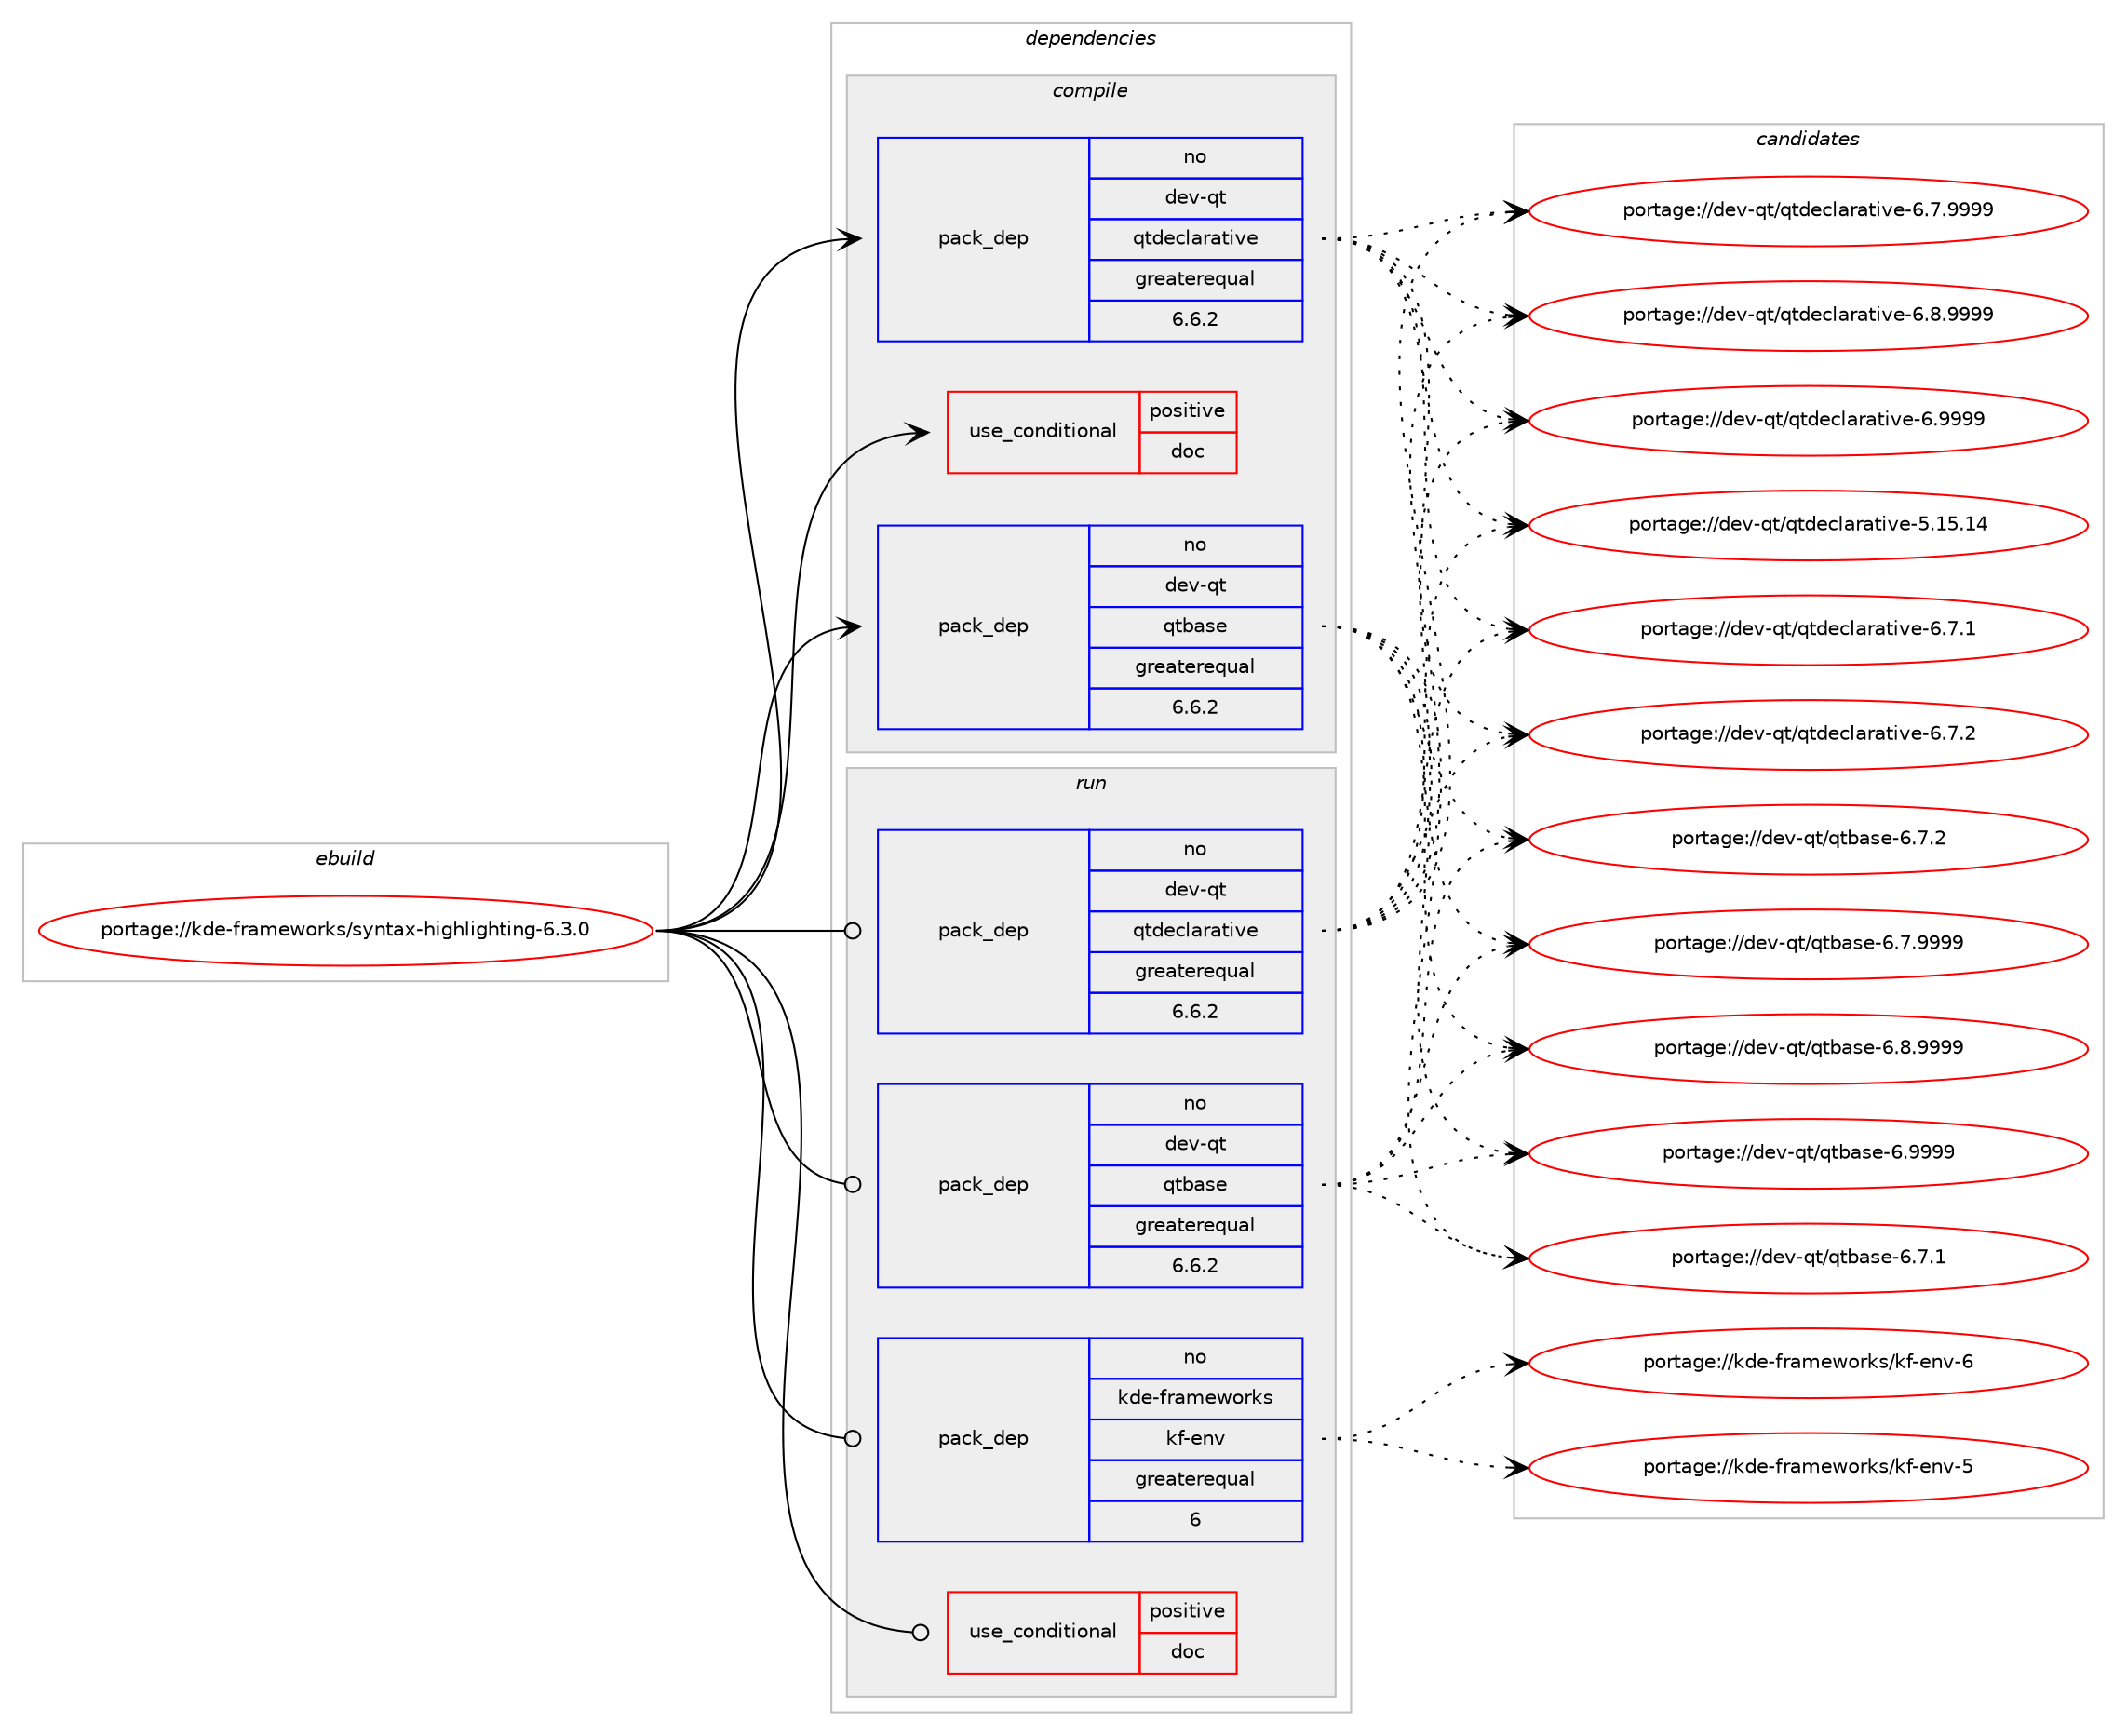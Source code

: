digraph prolog {

# *************
# Graph options
# *************

newrank=true;
concentrate=true;
compound=true;
graph [rankdir=LR,fontname=Helvetica,fontsize=10,ranksep=1.5];#, ranksep=2.5, nodesep=0.2];
edge  [arrowhead=vee];
node  [fontname=Helvetica,fontsize=10];

# **********
# The ebuild
# **********

subgraph cluster_leftcol {
color=gray;
rank=same;
label=<<i>ebuild</i>>;
id [label="portage://kde-frameworks/syntax-highlighting-6.3.0", color=red, width=4, href="../kde-frameworks/syntax-highlighting-6.3.0.svg"];
}

# ****************
# The dependencies
# ****************

subgraph cluster_midcol {
color=gray;
label=<<i>dependencies</i>>;
subgraph cluster_compile {
fillcolor="#eeeeee";
style=filled;
label=<<i>compile</i>>;
subgraph cond66754 {
dependency138258 [label=<<TABLE BORDER="0" CELLBORDER="1" CELLSPACING="0" CELLPADDING="4"><TR><TD ROWSPAN="3" CELLPADDING="10">use_conditional</TD></TR><TR><TD>positive</TD></TR><TR><TD>doc</TD></TR></TABLE>>, shape=none, color=red];
# *** BEGIN UNKNOWN DEPENDENCY TYPE (TODO) ***
# dependency138258 -> package_dependency(portage://kde-frameworks/syntax-highlighting-6.3.0,install,no,dev-qt,qt-docs,none,[,,],[slot(6)],[])
# *** END UNKNOWN DEPENDENCY TYPE (TODO) ***

}
id:e -> dependency138258:w [weight=20,style="solid",arrowhead="vee"];
# *** BEGIN UNKNOWN DEPENDENCY TYPE (TODO) ***
# id -> package_dependency(portage://kde-frameworks/syntax-highlighting-6.3.0,install,no,dev-libs,xerces-c,none,[,,],[],[])
# *** END UNKNOWN DEPENDENCY TYPE (TODO) ***

subgraph pack69509 {
dependency138259 [label=<<TABLE BORDER="0" CELLBORDER="1" CELLSPACING="0" CELLPADDING="4" WIDTH="220"><TR><TD ROWSPAN="6" CELLPADDING="30">pack_dep</TD></TR><TR><TD WIDTH="110">no</TD></TR><TR><TD>dev-qt</TD></TR><TR><TD>qtbase</TD></TR><TR><TD>greaterequal</TD></TR><TR><TD>6.6.2</TD></TR></TABLE>>, shape=none, color=blue];
}
id:e -> dependency138259:w [weight=20,style="solid",arrowhead="vee"];
# *** BEGIN UNKNOWN DEPENDENCY TYPE (TODO) ***
# id -> package_dependency(portage://kde-frameworks/syntax-highlighting-6.3.0,install,no,dev-qt,qtbase,none,[,,],[slot(6)],[])
# *** END UNKNOWN DEPENDENCY TYPE (TODO) ***

subgraph pack69510 {
dependency138260 [label=<<TABLE BORDER="0" CELLBORDER="1" CELLSPACING="0" CELLPADDING="4" WIDTH="220"><TR><TD ROWSPAN="6" CELLPADDING="30">pack_dep</TD></TR><TR><TD WIDTH="110">no</TD></TR><TR><TD>dev-qt</TD></TR><TR><TD>qtdeclarative</TD></TR><TR><TD>greaterequal</TD></TR><TR><TD>6.6.2</TD></TR></TABLE>>, shape=none, color=blue];
}
id:e -> dependency138260:w [weight=20,style="solid",arrowhead="vee"];
}
subgraph cluster_compileandrun {
fillcolor="#eeeeee";
style=filled;
label=<<i>compile and run</i>>;
}
subgraph cluster_run {
fillcolor="#eeeeee";
style=filled;
label=<<i>run</i>>;
subgraph cond66755 {
dependency138261 [label=<<TABLE BORDER="0" CELLBORDER="1" CELLSPACING="0" CELLPADDING="4"><TR><TD ROWSPAN="3" CELLPADDING="10">use_conditional</TD></TR><TR><TD>positive</TD></TR><TR><TD>doc</TD></TR></TABLE>>, shape=none, color=red];
# *** BEGIN UNKNOWN DEPENDENCY TYPE (TODO) ***
# dependency138261 -> package_dependency(portage://kde-frameworks/syntax-highlighting-6.3.0,run,no,dev-qt,qt-docs,none,[,,],[slot(6)],[])
# *** END UNKNOWN DEPENDENCY TYPE (TODO) ***

}
id:e -> dependency138261:w [weight=20,style="solid",arrowhead="odot"];
subgraph pack69511 {
dependency138262 [label=<<TABLE BORDER="0" CELLBORDER="1" CELLSPACING="0" CELLPADDING="4" WIDTH="220"><TR><TD ROWSPAN="6" CELLPADDING="30">pack_dep</TD></TR><TR><TD WIDTH="110">no</TD></TR><TR><TD>dev-qt</TD></TR><TR><TD>qtbase</TD></TR><TR><TD>greaterequal</TD></TR><TR><TD>6.6.2</TD></TR></TABLE>>, shape=none, color=blue];
}
id:e -> dependency138262:w [weight=20,style="solid",arrowhead="odot"];
# *** BEGIN UNKNOWN DEPENDENCY TYPE (TODO) ***
# id -> package_dependency(portage://kde-frameworks/syntax-highlighting-6.3.0,run,no,dev-qt,qtbase,none,[,,],[slot(6)],[])
# *** END UNKNOWN DEPENDENCY TYPE (TODO) ***

subgraph pack69512 {
dependency138263 [label=<<TABLE BORDER="0" CELLBORDER="1" CELLSPACING="0" CELLPADDING="4" WIDTH="220"><TR><TD ROWSPAN="6" CELLPADDING="30">pack_dep</TD></TR><TR><TD WIDTH="110">no</TD></TR><TR><TD>dev-qt</TD></TR><TR><TD>qtdeclarative</TD></TR><TR><TD>greaterequal</TD></TR><TR><TD>6.6.2</TD></TR></TABLE>>, shape=none, color=blue];
}
id:e -> dependency138263:w [weight=20,style="solid",arrowhead="odot"];
subgraph pack69513 {
dependency138264 [label=<<TABLE BORDER="0" CELLBORDER="1" CELLSPACING="0" CELLPADDING="4" WIDTH="220"><TR><TD ROWSPAN="6" CELLPADDING="30">pack_dep</TD></TR><TR><TD WIDTH="110">no</TD></TR><TR><TD>kde-frameworks</TD></TR><TR><TD>kf-env</TD></TR><TR><TD>greaterequal</TD></TR><TR><TD>6</TD></TR></TABLE>>, shape=none, color=blue];
}
id:e -> dependency138264:w [weight=20,style="solid",arrowhead="odot"];
}
}

# **************
# The candidates
# **************

subgraph cluster_choices {
rank=same;
color=gray;
label=<<i>candidates</i>>;

subgraph choice69509 {
color=black;
nodesep=1;
choice10010111845113116471131169897115101455446554649 [label="portage://dev-qt/qtbase-6.7.1", color=red, width=4,href="../dev-qt/qtbase-6.7.1.svg"];
choice10010111845113116471131169897115101455446554650 [label="portage://dev-qt/qtbase-6.7.2", color=red, width=4,href="../dev-qt/qtbase-6.7.2.svg"];
choice10010111845113116471131169897115101455446554657575757 [label="portage://dev-qt/qtbase-6.7.9999", color=red, width=4,href="../dev-qt/qtbase-6.7.9999.svg"];
choice10010111845113116471131169897115101455446564657575757 [label="portage://dev-qt/qtbase-6.8.9999", color=red, width=4,href="../dev-qt/qtbase-6.8.9999.svg"];
choice1001011184511311647113116989711510145544657575757 [label="portage://dev-qt/qtbase-6.9999", color=red, width=4,href="../dev-qt/qtbase-6.9999.svg"];
dependency138259:e -> choice10010111845113116471131169897115101455446554649:w [style=dotted,weight="100"];
dependency138259:e -> choice10010111845113116471131169897115101455446554650:w [style=dotted,weight="100"];
dependency138259:e -> choice10010111845113116471131169897115101455446554657575757:w [style=dotted,weight="100"];
dependency138259:e -> choice10010111845113116471131169897115101455446564657575757:w [style=dotted,weight="100"];
dependency138259:e -> choice1001011184511311647113116989711510145544657575757:w [style=dotted,weight="100"];
}
subgraph choice69510 {
color=black;
nodesep=1;
choice10010111845113116471131161001019910897114971161051181014553464953464952 [label="portage://dev-qt/qtdeclarative-5.15.14", color=red, width=4,href="../dev-qt/qtdeclarative-5.15.14.svg"];
choice1001011184511311647113116100101991089711497116105118101455446554649 [label="portage://dev-qt/qtdeclarative-6.7.1", color=red, width=4,href="../dev-qt/qtdeclarative-6.7.1.svg"];
choice1001011184511311647113116100101991089711497116105118101455446554650 [label="portage://dev-qt/qtdeclarative-6.7.2", color=red, width=4,href="../dev-qt/qtdeclarative-6.7.2.svg"];
choice1001011184511311647113116100101991089711497116105118101455446554657575757 [label="portage://dev-qt/qtdeclarative-6.7.9999", color=red, width=4,href="../dev-qt/qtdeclarative-6.7.9999.svg"];
choice1001011184511311647113116100101991089711497116105118101455446564657575757 [label="portage://dev-qt/qtdeclarative-6.8.9999", color=red, width=4,href="../dev-qt/qtdeclarative-6.8.9999.svg"];
choice100101118451131164711311610010199108971149711610511810145544657575757 [label="portage://dev-qt/qtdeclarative-6.9999", color=red, width=4,href="../dev-qt/qtdeclarative-6.9999.svg"];
dependency138260:e -> choice10010111845113116471131161001019910897114971161051181014553464953464952:w [style=dotted,weight="100"];
dependency138260:e -> choice1001011184511311647113116100101991089711497116105118101455446554649:w [style=dotted,weight="100"];
dependency138260:e -> choice1001011184511311647113116100101991089711497116105118101455446554650:w [style=dotted,weight="100"];
dependency138260:e -> choice1001011184511311647113116100101991089711497116105118101455446554657575757:w [style=dotted,weight="100"];
dependency138260:e -> choice1001011184511311647113116100101991089711497116105118101455446564657575757:w [style=dotted,weight="100"];
dependency138260:e -> choice100101118451131164711311610010199108971149711610511810145544657575757:w [style=dotted,weight="100"];
}
subgraph choice69511 {
color=black;
nodesep=1;
choice10010111845113116471131169897115101455446554649 [label="portage://dev-qt/qtbase-6.7.1", color=red, width=4,href="../dev-qt/qtbase-6.7.1.svg"];
choice10010111845113116471131169897115101455446554650 [label="portage://dev-qt/qtbase-6.7.2", color=red, width=4,href="../dev-qt/qtbase-6.7.2.svg"];
choice10010111845113116471131169897115101455446554657575757 [label="portage://dev-qt/qtbase-6.7.9999", color=red, width=4,href="../dev-qt/qtbase-6.7.9999.svg"];
choice10010111845113116471131169897115101455446564657575757 [label="portage://dev-qt/qtbase-6.8.9999", color=red, width=4,href="../dev-qt/qtbase-6.8.9999.svg"];
choice1001011184511311647113116989711510145544657575757 [label="portage://dev-qt/qtbase-6.9999", color=red, width=4,href="../dev-qt/qtbase-6.9999.svg"];
dependency138262:e -> choice10010111845113116471131169897115101455446554649:w [style=dotted,weight="100"];
dependency138262:e -> choice10010111845113116471131169897115101455446554650:w [style=dotted,weight="100"];
dependency138262:e -> choice10010111845113116471131169897115101455446554657575757:w [style=dotted,weight="100"];
dependency138262:e -> choice10010111845113116471131169897115101455446564657575757:w [style=dotted,weight="100"];
dependency138262:e -> choice1001011184511311647113116989711510145544657575757:w [style=dotted,weight="100"];
}
subgraph choice69512 {
color=black;
nodesep=1;
choice10010111845113116471131161001019910897114971161051181014553464953464952 [label="portage://dev-qt/qtdeclarative-5.15.14", color=red, width=4,href="../dev-qt/qtdeclarative-5.15.14.svg"];
choice1001011184511311647113116100101991089711497116105118101455446554649 [label="portage://dev-qt/qtdeclarative-6.7.1", color=red, width=4,href="../dev-qt/qtdeclarative-6.7.1.svg"];
choice1001011184511311647113116100101991089711497116105118101455446554650 [label="portage://dev-qt/qtdeclarative-6.7.2", color=red, width=4,href="../dev-qt/qtdeclarative-6.7.2.svg"];
choice1001011184511311647113116100101991089711497116105118101455446554657575757 [label="portage://dev-qt/qtdeclarative-6.7.9999", color=red, width=4,href="../dev-qt/qtdeclarative-6.7.9999.svg"];
choice1001011184511311647113116100101991089711497116105118101455446564657575757 [label="portage://dev-qt/qtdeclarative-6.8.9999", color=red, width=4,href="../dev-qt/qtdeclarative-6.8.9999.svg"];
choice100101118451131164711311610010199108971149711610511810145544657575757 [label="portage://dev-qt/qtdeclarative-6.9999", color=red, width=4,href="../dev-qt/qtdeclarative-6.9999.svg"];
dependency138263:e -> choice10010111845113116471131161001019910897114971161051181014553464953464952:w [style=dotted,weight="100"];
dependency138263:e -> choice1001011184511311647113116100101991089711497116105118101455446554649:w [style=dotted,weight="100"];
dependency138263:e -> choice1001011184511311647113116100101991089711497116105118101455446554650:w [style=dotted,weight="100"];
dependency138263:e -> choice1001011184511311647113116100101991089711497116105118101455446554657575757:w [style=dotted,weight="100"];
dependency138263:e -> choice1001011184511311647113116100101991089711497116105118101455446564657575757:w [style=dotted,weight="100"];
dependency138263:e -> choice100101118451131164711311610010199108971149711610511810145544657575757:w [style=dotted,weight="100"];
}
subgraph choice69513 {
color=black;
nodesep=1;
choice107100101451021149710910111911111410711547107102451011101184553 [label="portage://kde-frameworks/kf-env-5", color=red, width=4,href="../kde-frameworks/kf-env-5.svg"];
choice107100101451021149710910111911111410711547107102451011101184554 [label="portage://kde-frameworks/kf-env-6", color=red, width=4,href="../kde-frameworks/kf-env-6.svg"];
dependency138264:e -> choice107100101451021149710910111911111410711547107102451011101184553:w [style=dotted,weight="100"];
dependency138264:e -> choice107100101451021149710910111911111410711547107102451011101184554:w [style=dotted,weight="100"];
}
}

}
